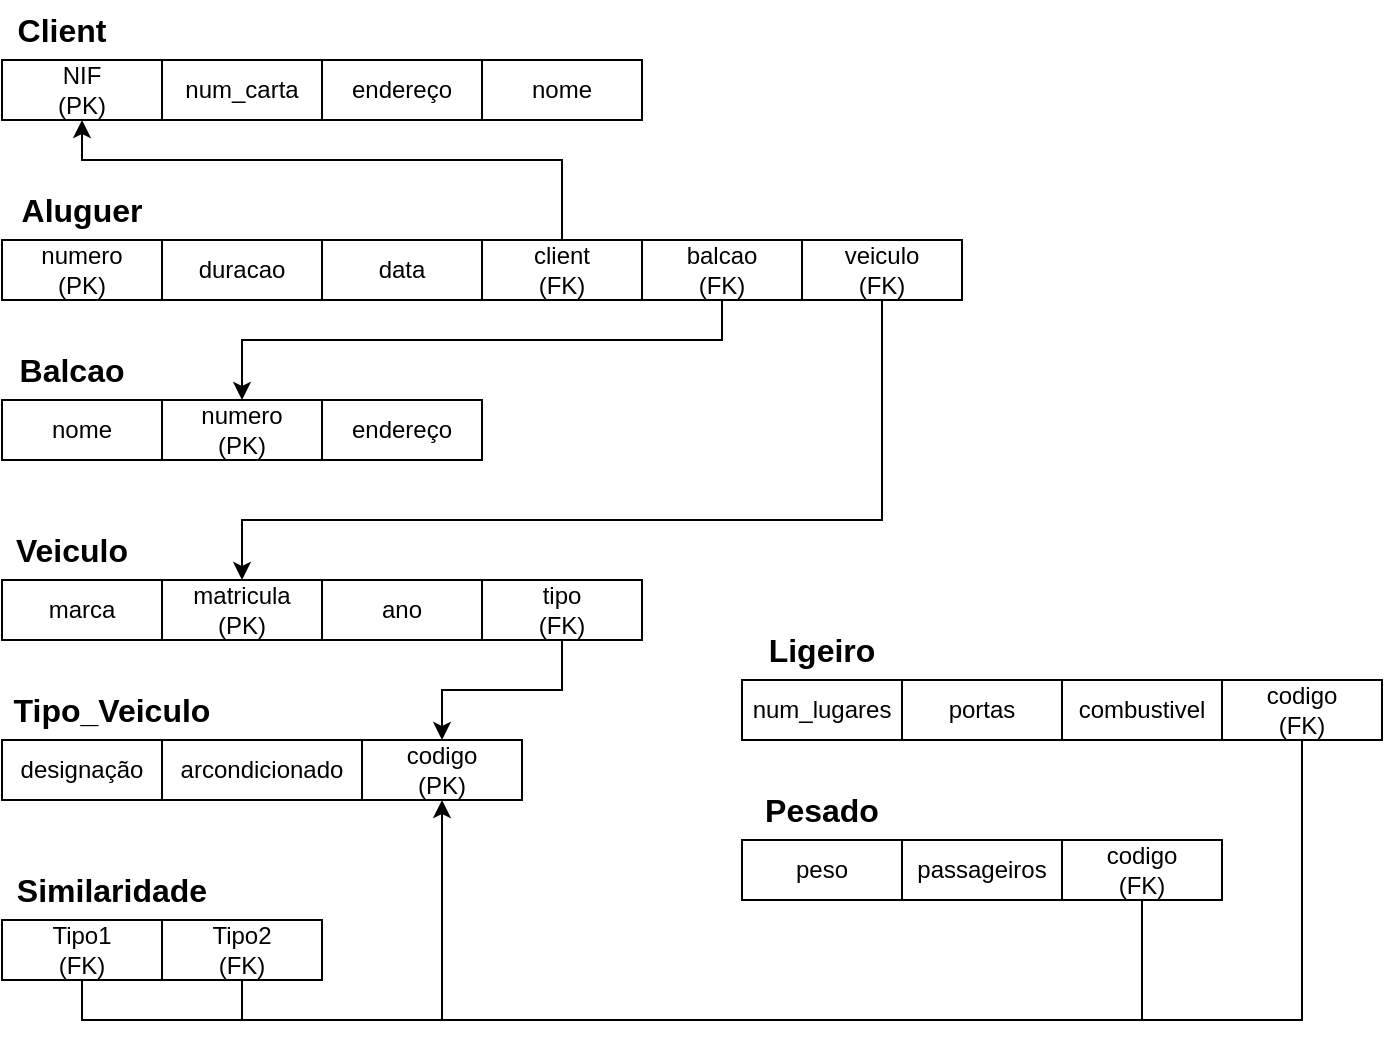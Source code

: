 <mxfile version="24.0.2" type="device">
  <diagram name="Page-1" id="UqWa4bycuKfaNA0qXGV-">
    <mxGraphModel dx="920" dy="757" grid="1" gridSize="10" guides="1" tooltips="1" connect="1" arrows="1" fold="1" page="1" pageScale="1" pageWidth="827" pageHeight="1169" math="0" shadow="0">
      <root>
        <mxCell id="0" />
        <mxCell id="1" parent="0" />
        <mxCell id="MJs_kPbCuj862TL-eGkX-1" value="Client" style="text;html=1;align=center;verticalAlign=middle;whiteSpace=wrap;rounded=0;fontSize=16;fontStyle=1" parent="1" vertex="1">
          <mxGeometry x="80" y="60" width="60" height="30" as="geometry" />
        </mxCell>
        <mxCell id="MJs_kPbCuj862TL-eGkX-3" value="NIF&lt;div&gt;(PK)&lt;/div&gt;" style="rounded=0;whiteSpace=wrap;html=1;" parent="1" vertex="1">
          <mxGeometry x="80" y="90" width="80" height="30" as="geometry" />
        </mxCell>
        <mxCell id="MJs_kPbCuj862TL-eGkX-4" value="num_carta" style="rounded=0;whiteSpace=wrap;html=1;" parent="1" vertex="1">
          <mxGeometry x="160" y="90" width="80" height="30" as="geometry" />
        </mxCell>
        <mxCell id="MJs_kPbCuj862TL-eGkX-5" value="endereço" style="rounded=0;whiteSpace=wrap;html=1;" parent="1" vertex="1">
          <mxGeometry x="240" y="90" width="80" height="30" as="geometry" />
        </mxCell>
        <mxCell id="MJs_kPbCuj862TL-eGkX-6" value="nome" style="rounded=0;whiteSpace=wrap;html=1;" parent="1" vertex="1">
          <mxGeometry x="320" y="90" width="80" height="30" as="geometry" />
        </mxCell>
        <mxCell id="MJs_kPbCuj862TL-eGkX-7" value="Aluguer" style="text;html=1;align=center;verticalAlign=middle;whiteSpace=wrap;rounded=0;fontSize=16;fontStyle=1" parent="1" vertex="1">
          <mxGeometry x="80" y="150" width="80" height="30" as="geometry" />
        </mxCell>
        <mxCell id="MJs_kPbCuj862TL-eGkX-8" value="numero&lt;div&gt;(PK)&lt;/div&gt;" style="rounded=0;whiteSpace=wrap;html=1;" parent="1" vertex="1">
          <mxGeometry x="80" y="180" width="80" height="30" as="geometry" />
        </mxCell>
        <mxCell id="MJs_kPbCuj862TL-eGkX-9" value="duracao" style="rounded=0;whiteSpace=wrap;html=1;" parent="1" vertex="1">
          <mxGeometry x="160" y="180" width="80" height="30" as="geometry" />
        </mxCell>
        <mxCell id="MJs_kPbCuj862TL-eGkX-10" value="data" style="rounded=0;whiteSpace=wrap;html=1;" parent="1" vertex="1">
          <mxGeometry x="240" y="180" width="80" height="30" as="geometry" />
        </mxCell>
        <mxCell id="MJs_kPbCuj862TL-eGkX-15" style="edgeStyle=orthogonalEdgeStyle;rounded=0;orthogonalLoop=1;jettySize=auto;html=1;entryX=0.5;entryY=1;entryDx=0;entryDy=0;" parent="1" source="MJs_kPbCuj862TL-eGkX-11" target="MJs_kPbCuj862TL-eGkX-3" edge="1">
          <mxGeometry relative="1" as="geometry">
            <Array as="points">
              <mxPoint x="360" y="140" />
              <mxPoint x="120" y="140" />
            </Array>
          </mxGeometry>
        </mxCell>
        <mxCell id="MJs_kPbCuj862TL-eGkX-11" value="client&lt;div&gt;(FK)&lt;/div&gt;" style="rounded=0;whiteSpace=wrap;html=1;" parent="1" vertex="1">
          <mxGeometry x="320" y="180" width="80" height="30" as="geometry" />
        </mxCell>
        <mxCell id="MJs_kPbCuj862TL-eGkX-48" style="edgeStyle=orthogonalEdgeStyle;rounded=0;orthogonalLoop=1;jettySize=auto;html=1;entryX=0.5;entryY=0;entryDx=0;entryDy=0;" parent="1" source="MJs_kPbCuj862TL-eGkX-12" target="MJs_kPbCuj862TL-eGkX-21" edge="1">
          <mxGeometry relative="1" as="geometry">
            <Array as="points">
              <mxPoint x="440" y="230" />
              <mxPoint x="200" y="230" />
            </Array>
          </mxGeometry>
        </mxCell>
        <mxCell id="MJs_kPbCuj862TL-eGkX-12" value="balcao&lt;div&gt;(FK)&lt;/div&gt;" style="rounded=0;whiteSpace=wrap;html=1;" parent="1" vertex="1">
          <mxGeometry x="400" y="180" width="80" height="30" as="geometry" />
        </mxCell>
        <mxCell id="MJs_kPbCuj862TL-eGkX-49" style="edgeStyle=orthogonalEdgeStyle;rounded=0;orthogonalLoop=1;jettySize=auto;html=1;entryX=0.5;entryY=0;entryDx=0;entryDy=0;" parent="1" source="MJs_kPbCuj862TL-eGkX-13" target="MJs_kPbCuj862TL-eGkX-27" edge="1">
          <mxGeometry relative="1" as="geometry">
            <Array as="points">
              <mxPoint x="520" y="320" />
              <mxPoint x="200" y="320" />
            </Array>
          </mxGeometry>
        </mxCell>
        <mxCell id="MJs_kPbCuj862TL-eGkX-13" value="veiculo&lt;div&gt;(FK)&lt;/div&gt;" style="rounded=0;whiteSpace=wrap;html=1;" parent="1" vertex="1">
          <mxGeometry x="480" y="180" width="80" height="30" as="geometry" />
        </mxCell>
        <mxCell id="MJs_kPbCuj862TL-eGkX-20" value="Balcao" style="text;html=1;align=center;verticalAlign=middle;whiteSpace=wrap;rounded=0;fontSize=16;fontStyle=1" parent="1" vertex="1">
          <mxGeometry x="80" y="230" width="70" height="30" as="geometry" />
        </mxCell>
        <mxCell id="MJs_kPbCuj862TL-eGkX-21" value="numero&lt;div&gt;(PK)&lt;/div&gt;" style="rounded=0;whiteSpace=wrap;html=1;" parent="1" vertex="1">
          <mxGeometry x="160" y="260" width="80" height="30" as="geometry" />
        </mxCell>
        <mxCell id="MJs_kPbCuj862TL-eGkX-22" value="nome" style="rounded=0;whiteSpace=wrap;html=1;" parent="1" vertex="1">
          <mxGeometry x="80" y="260" width="80" height="30" as="geometry" />
        </mxCell>
        <mxCell id="MJs_kPbCuj862TL-eGkX-23" value="endereço" style="rounded=0;whiteSpace=wrap;html=1;" parent="1" vertex="1">
          <mxGeometry x="240" y="260" width="80" height="30" as="geometry" />
        </mxCell>
        <mxCell id="MJs_kPbCuj862TL-eGkX-26" value="Veiculo" style="text;html=1;align=center;verticalAlign=middle;whiteSpace=wrap;rounded=0;fontSize=16;fontStyle=1" parent="1" vertex="1">
          <mxGeometry x="80" y="320" width="70" height="30" as="geometry" />
        </mxCell>
        <mxCell id="MJs_kPbCuj862TL-eGkX-27" value="matricula&lt;div&gt;(PK)&lt;/div&gt;" style="rounded=0;whiteSpace=wrap;html=1;" parent="1" vertex="1">
          <mxGeometry x="160" y="350" width="80" height="30" as="geometry" />
        </mxCell>
        <mxCell id="MJs_kPbCuj862TL-eGkX-28" value="marca" style="rounded=0;whiteSpace=wrap;html=1;" parent="1" vertex="1">
          <mxGeometry x="80" y="350" width="80" height="30" as="geometry" />
        </mxCell>
        <mxCell id="MJs_kPbCuj862TL-eGkX-29" value="ano" style="rounded=0;whiteSpace=wrap;html=1;" parent="1" vertex="1">
          <mxGeometry x="240" y="350" width="80" height="30" as="geometry" />
        </mxCell>
        <mxCell id="MJs_kPbCuj862TL-eGkX-50" style="edgeStyle=orthogonalEdgeStyle;rounded=0;orthogonalLoop=1;jettySize=auto;html=1;entryX=0.5;entryY=0;entryDx=0;entryDy=0;" parent="1" source="MJs_kPbCuj862TL-eGkX-30" target="MJs_kPbCuj862TL-eGkX-37" edge="1">
          <mxGeometry relative="1" as="geometry" />
        </mxCell>
        <mxCell id="MJs_kPbCuj862TL-eGkX-30" value="tipo&lt;div&gt;(FK)&lt;/div&gt;" style="rounded=0;whiteSpace=wrap;html=1;" parent="1" vertex="1">
          <mxGeometry x="320" y="350" width="80" height="30" as="geometry" />
        </mxCell>
        <mxCell id="MJs_kPbCuj862TL-eGkX-32" value="Tipo_Veiculo" style="text;html=1;align=center;verticalAlign=middle;whiteSpace=wrap;rounded=0;fontSize=16;fontStyle=1" parent="1" vertex="1">
          <mxGeometry x="80" y="400" width="110" height="30" as="geometry" />
        </mxCell>
        <mxCell id="MJs_kPbCuj862TL-eGkX-33" value="arcondicionado" style="rounded=0;whiteSpace=wrap;html=1;" parent="1" vertex="1">
          <mxGeometry x="160" y="430" width="100" height="30" as="geometry" />
        </mxCell>
        <mxCell id="MJs_kPbCuj862TL-eGkX-34" value="designação" style="rounded=0;whiteSpace=wrap;html=1;" parent="1" vertex="1">
          <mxGeometry x="80" y="430" width="80" height="30" as="geometry" />
        </mxCell>
        <mxCell id="MJs_kPbCuj862TL-eGkX-37" value="codigo&lt;div&gt;(PK)&lt;/div&gt;" style="rounded=0;whiteSpace=wrap;html=1;" parent="1" vertex="1">
          <mxGeometry x="260" y="430" width="80" height="30" as="geometry" />
        </mxCell>
        <mxCell id="MJs_kPbCuj862TL-eGkX-44" value="Similaridade" style="text;html=1;align=center;verticalAlign=middle;whiteSpace=wrap;rounded=0;fontSize=16;fontStyle=1" parent="1" vertex="1">
          <mxGeometry x="80" y="490" width="110" height="30" as="geometry" />
        </mxCell>
        <mxCell id="MJs_kPbCuj862TL-eGkX-52" style="edgeStyle=orthogonalEdgeStyle;rounded=0;orthogonalLoop=1;jettySize=auto;html=1;endArrow=none;endFill=0;" parent="1" source="MJs_kPbCuj862TL-eGkX-45" edge="1">
          <mxGeometry relative="1" as="geometry">
            <mxPoint x="200" y="570" as="targetPoint" />
            <Array as="points">
              <mxPoint x="120" y="570" />
            </Array>
          </mxGeometry>
        </mxCell>
        <mxCell id="MJs_kPbCuj862TL-eGkX-45" value="Tipo1&lt;div&gt;(FK)&lt;/div&gt;" style="rounded=0;whiteSpace=wrap;html=1;" parent="1" vertex="1">
          <mxGeometry x="80" y="520" width="80" height="30" as="geometry" />
        </mxCell>
        <mxCell id="MJs_kPbCuj862TL-eGkX-51" style="edgeStyle=orthogonalEdgeStyle;rounded=0;orthogonalLoop=1;jettySize=auto;html=1;entryX=0.5;entryY=1;entryDx=0;entryDy=0;" parent="1" source="MJs_kPbCuj862TL-eGkX-47" target="MJs_kPbCuj862TL-eGkX-37" edge="1">
          <mxGeometry relative="1" as="geometry">
            <Array as="points">
              <mxPoint x="200" y="570" />
              <mxPoint x="300" y="570" />
            </Array>
          </mxGeometry>
        </mxCell>
        <mxCell id="MJs_kPbCuj862TL-eGkX-47" value="Tipo2&lt;div&gt;(FK)&lt;/div&gt;" style="rounded=0;whiteSpace=wrap;html=1;" parent="1" vertex="1">
          <mxGeometry x="160" y="520" width="80" height="30" as="geometry" />
        </mxCell>
        <mxCell id="MJs_kPbCuj862TL-eGkX-53" value="Ligeiro" style="text;html=1;align=center;verticalAlign=middle;whiteSpace=wrap;rounded=0;fontSize=16;fontStyle=1" parent="1" vertex="1">
          <mxGeometry x="450" y="370" width="80" height="30" as="geometry" />
        </mxCell>
        <mxCell id="MJs_kPbCuj862TL-eGkX-55" value="num_lugares" style="rounded=0;whiteSpace=wrap;html=1;" parent="1" vertex="1">
          <mxGeometry x="450" y="400" width="80" height="30" as="geometry" />
        </mxCell>
        <mxCell id="MJs_kPbCuj862TL-eGkX-57" value="portas" style="rounded=0;whiteSpace=wrap;html=1;" parent="1" vertex="1">
          <mxGeometry x="530" y="400" width="80" height="30" as="geometry" />
        </mxCell>
        <mxCell id="MJs_kPbCuj862TL-eGkX-58" value="combustivel" style="rounded=0;whiteSpace=wrap;html=1;" parent="1" vertex="1">
          <mxGeometry x="610" y="400" width="80" height="30" as="geometry" />
        </mxCell>
        <mxCell id="MJs_kPbCuj862TL-eGkX-61" value="peso" style="rounded=0;whiteSpace=wrap;html=1;" parent="1" vertex="1">
          <mxGeometry x="450" y="480" width="80" height="30" as="geometry" />
        </mxCell>
        <mxCell id="MJs_kPbCuj862TL-eGkX-62" value="Pesado" style="text;html=1;align=center;verticalAlign=middle;whiteSpace=wrap;rounded=0;fontSize=16;fontStyle=1" parent="1" vertex="1">
          <mxGeometry x="450" y="450" width="80" height="30" as="geometry" />
        </mxCell>
        <mxCell id="MJs_kPbCuj862TL-eGkX-63" value="passageiros" style="rounded=0;whiteSpace=wrap;html=1;" parent="1" vertex="1">
          <mxGeometry x="530" y="480" width="80" height="30" as="geometry" />
        </mxCell>
        <mxCell id="MJs_kPbCuj862TL-eGkX-66" style="edgeStyle=orthogonalEdgeStyle;rounded=0;orthogonalLoop=1;jettySize=auto;html=1;endArrow=none;endFill=0;" parent="1" source="MJs_kPbCuj862TL-eGkX-64" edge="1">
          <mxGeometry relative="1" as="geometry">
            <mxPoint x="300" y="570" as="targetPoint" />
            <Array as="points">
              <mxPoint x="650" y="570" />
            </Array>
          </mxGeometry>
        </mxCell>
        <mxCell id="MJs_kPbCuj862TL-eGkX-64" value="codigo&lt;div&gt;(FK)&lt;/div&gt;" style="rounded=0;whiteSpace=wrap;html=1;" parent="1" vertex="1">
          <mxGeometry x="610" y="480" width="80" height="30" as="geometry" />
        </mxCell>
        <mxCell id="MJs_kPbCuj862TL-eGkX-67" style="edgeStyle=orthogonalEdgeStyle;rounded=0;orthogonalLoop=1;jettySize=auto;html=1;endArrow=none;endFill=0;" parent="1" source="MJs_kPbCuj862TL-eGkX-65" edge="1">
          <mxGeometry relative="1" as="geometry">
            <mxPoint x="650" y="570" as="targetPoint" />
            <Array as="points">
              <mxPoint x="730" y="570" />
            </Array>
          </mxGeometry>
        </mxCell>
        <mxCell id="MJs_kPbCuj862TL-eGkX-65" value="codigo&lt;div&gt;(FK)&lt;/div&gt;" style="rounded=0;whiteSpace=wrap;html=1;" parent="1" vertex="1">
          <mxGeometry x="690" y="400" width="80" height="30" as="geometry" />
        </mxCell>
      </root>
    </mxGraphModel>
  </diagram>
</mxfile>
